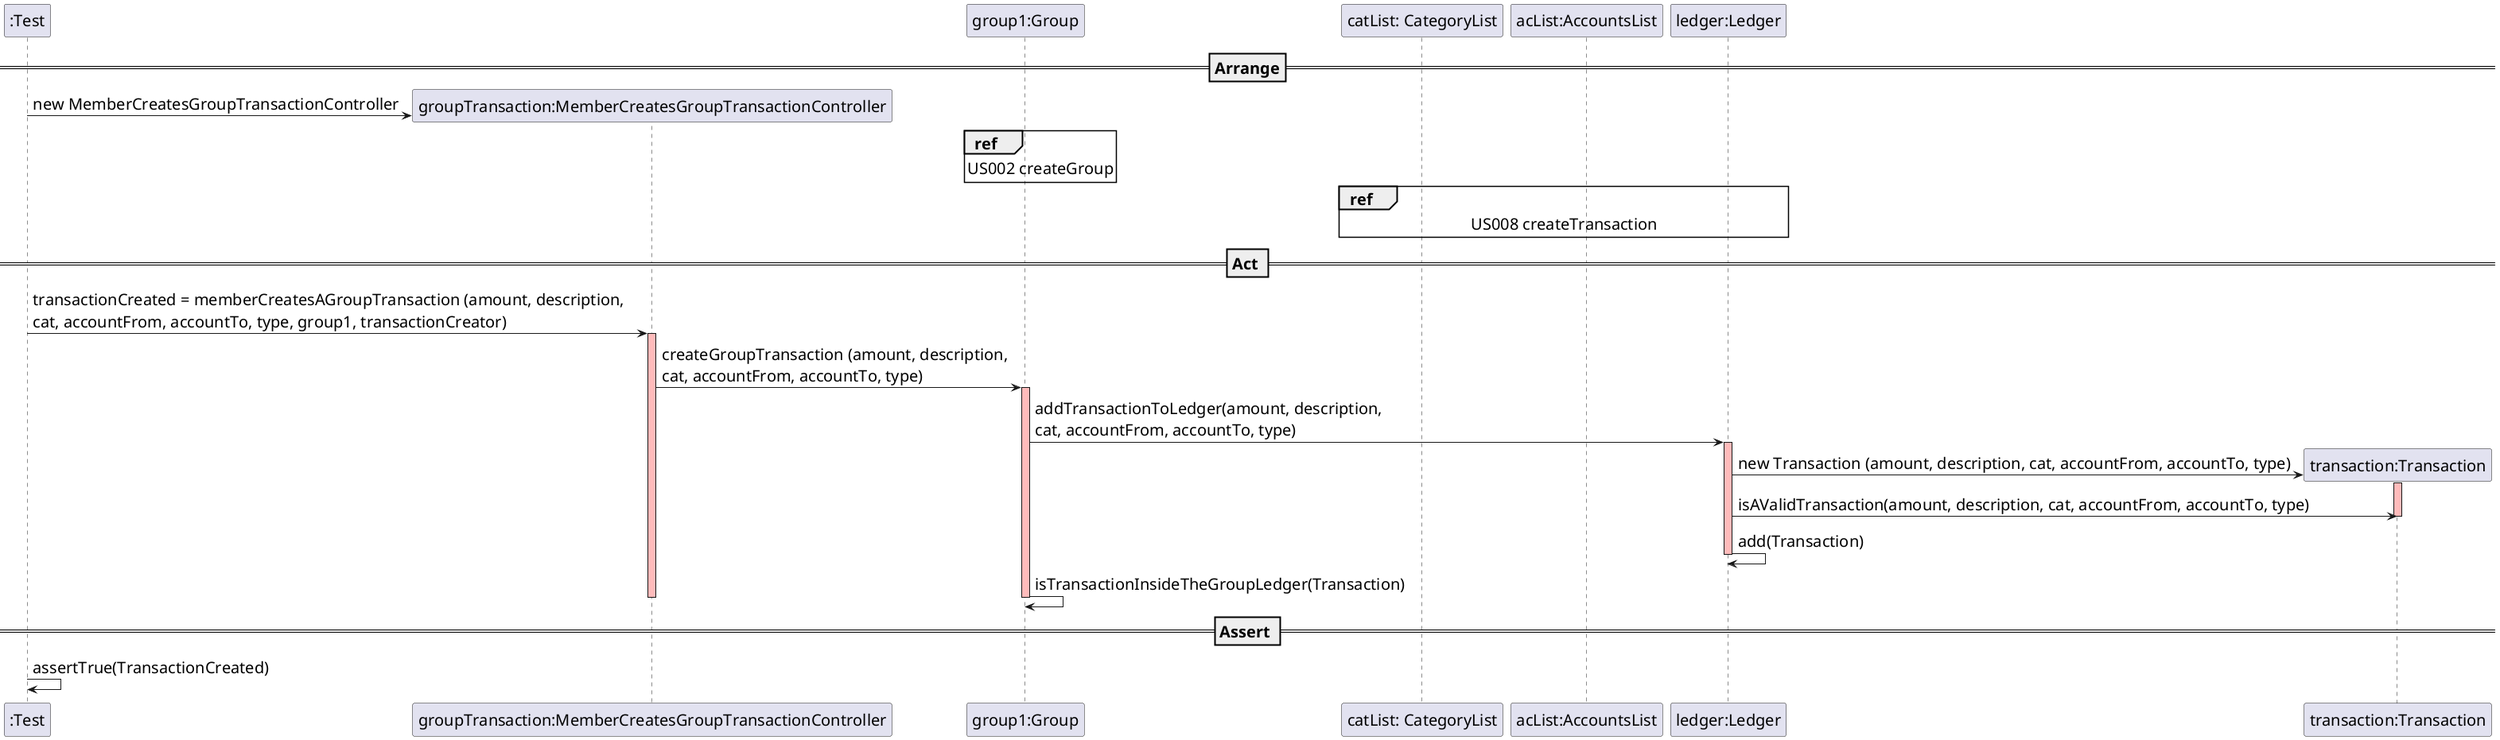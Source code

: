 @startuml

skinparam DefaultFontSize 20

create ":Test"

==Arrange==
create "groupTransaction:MemberCreatesGroupTransactionController"
":Test" -> "groupTransaction:MemberCreatesGroupTransactionController" : new MemberCreatesGroupTransactionController

participant "group1:Group"
participant "catList: CategoryList"
participant "acList:AccountsList"
participant "ledger:Ledger"

ref over "group1:Group"
    US002 createGroup
end

ref over "catList: CategoryList", "acList:AccountsList", "ledger:Ledger"
    US008 createTransaction
end

== Act ==

":Test" -> "groupTransaction:MemberCreatesGroupTransactionController" : transactionCreated = memberCreatesAGroupTransaction (amount, description, \ncat, accountFrom, accountTo, type, group1, transactionCreator)
activate "groupTransaction:MemberCreatesGroupTransactionController"  #FFBBBB

"groupTransaction:MemberCreatesGroupTransactionController" -> "group1:Group" : createGroupTransaction (amount, description, \ncat, accountFrom, accountTo, type)
activate "group1:Group"  #FFBBBB

"group1:Group" -> "ledger:Ledger" : addTransactionToLedger(amount, description, \ncat, accountFrom, accountTo, type)
activate "ledger:Ledger"  #FFBBBB

create "transaction:Transaction"
"ledger:Ledger" -> "transaction:Transaction" : new Transaction (amount, description, cat, accountFrom, accountTo, type)
activate "transaction:Transaction"  #FFBBBB

"ledger:Ledger" -> "transaction:Transaction" : isAValidTransaction(amount, description, cat, accountFrom, accountTo, type)
deactivate "transaction:Transaction"  #FFBBBB

"ledger:Ledger" -> "ledger:Ledger": add(Transaction)
deactivate "ledger:Ledger"  #FFBBBB

"group1:Group" -> "group1:Group" : isTransactionInsideTheGroupLedger(Transaction)

deactivate "group1:Group"  #FFBBBB
deactivate "groupTransaction:MemberCreatesGroupTransactionController" #FFBBBB

== Assert ==

":Test" -> ":Test" : assertTrue(TransactionCreated)

@enduml
